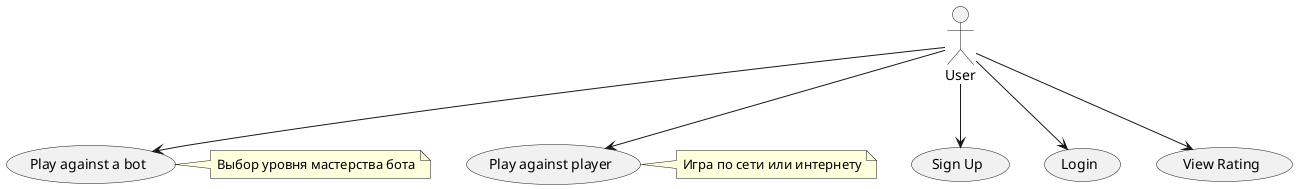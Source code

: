 @startuml
actor User
User --> (Sign Up)
User --> (Login)
User --> (Play against player)
User --> (Play against a bot)
User --> (View Rating)

note right of (Play against a bot)
    Выбор уровня мастерства бота
end note

note right of (Play against player)
    Игра по сети или интернету
end note
@enduml